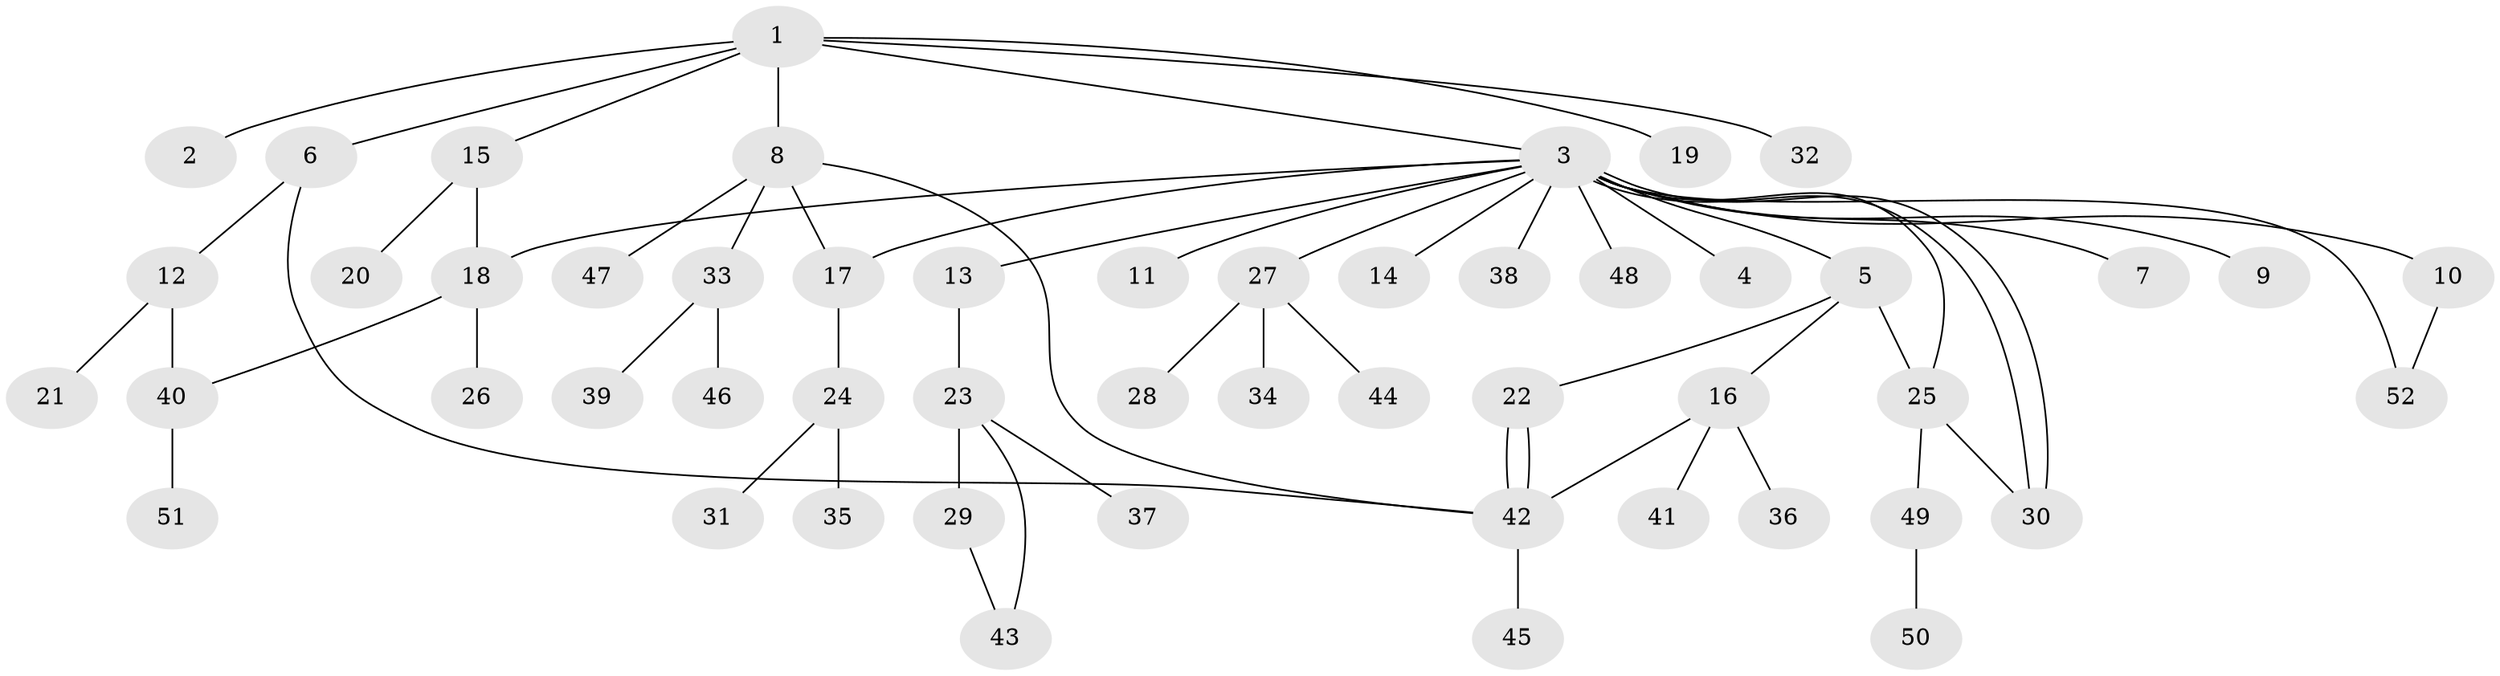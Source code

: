 // Generated by graph-tools (version 1.1) at 2025/26/03/09/25 03:26:03]
// undirected, 52 vertices, 63 edges
graph export_dot {
graph [start="1"]
  node [color=gray90,style=filled];
  1;
  2;
  3;
  4;
  5;
  6;
  7;
  8;
  9;
  10;
  11;
  12;
  13;
  14;
  15;
  16;
  17;
  18;
  19;
  20;
  21;
  22;
  23;
  24;
  25;
  26;
  27;
  28;
  29;
  30;
  31;
  32;
  33;
  34;
  35;
  36;
  37;
  38;
  39;
  40;
  41;
  42;
  43;
  44;
  45;
  46;
  47;
  48;
  49;
  50;
  51;
  52;
  1 -- 2;
  1 -- 3;
  1 -- 6;
  1 -- 8;
  1 -- 15;
  1 -- 19;
  1 -- 32;
  3 -- 4;
  3 -- 5;
  3 -- 7;
  3 -- 9;
  3 -- 10;
  3 -- 11;
  3 -- 13;
  3 -- 14;
  3 -- 17;
  3 -- 18;
  3 -- 25;
  3 -- 27;
  3 -- 30;
  3 -- 30;
  3 -- 38;
  3 -- 48;
  3 -- 52;
  5 -- 16;
  5 -- 22;
  5 -- 25;
  6 -- 12;
  6 -- 42;
  8 -- 17;
  8 -- 33;
  8 -- 42;
  8 -- 47;
  10 -- 52;
  12 -- 21;
  12 -- 40;
  13 -- 23;
  15 -- 18;
  15 -- 20;
  16 -- 36;
  16 -- 41;
  16 -- 42;
  17 -- 24;
  18 -- 26;
  18 -- 40;
  22 -- 42;
  22 -- 42;
  23 -- 29;
  23 -- 37;
  23 -- 43;
  24 -- 31;
  24 -- 35;
  25 -- 30;
  25 -- 49;
  27 -- 28;
  27 -- 34;
  27 -- 44;
  29 -- 43;
  33 -- 39;
  33 -- 46;
  40 -- 51;
  42 -- 45;
  49 -- 50;
}
